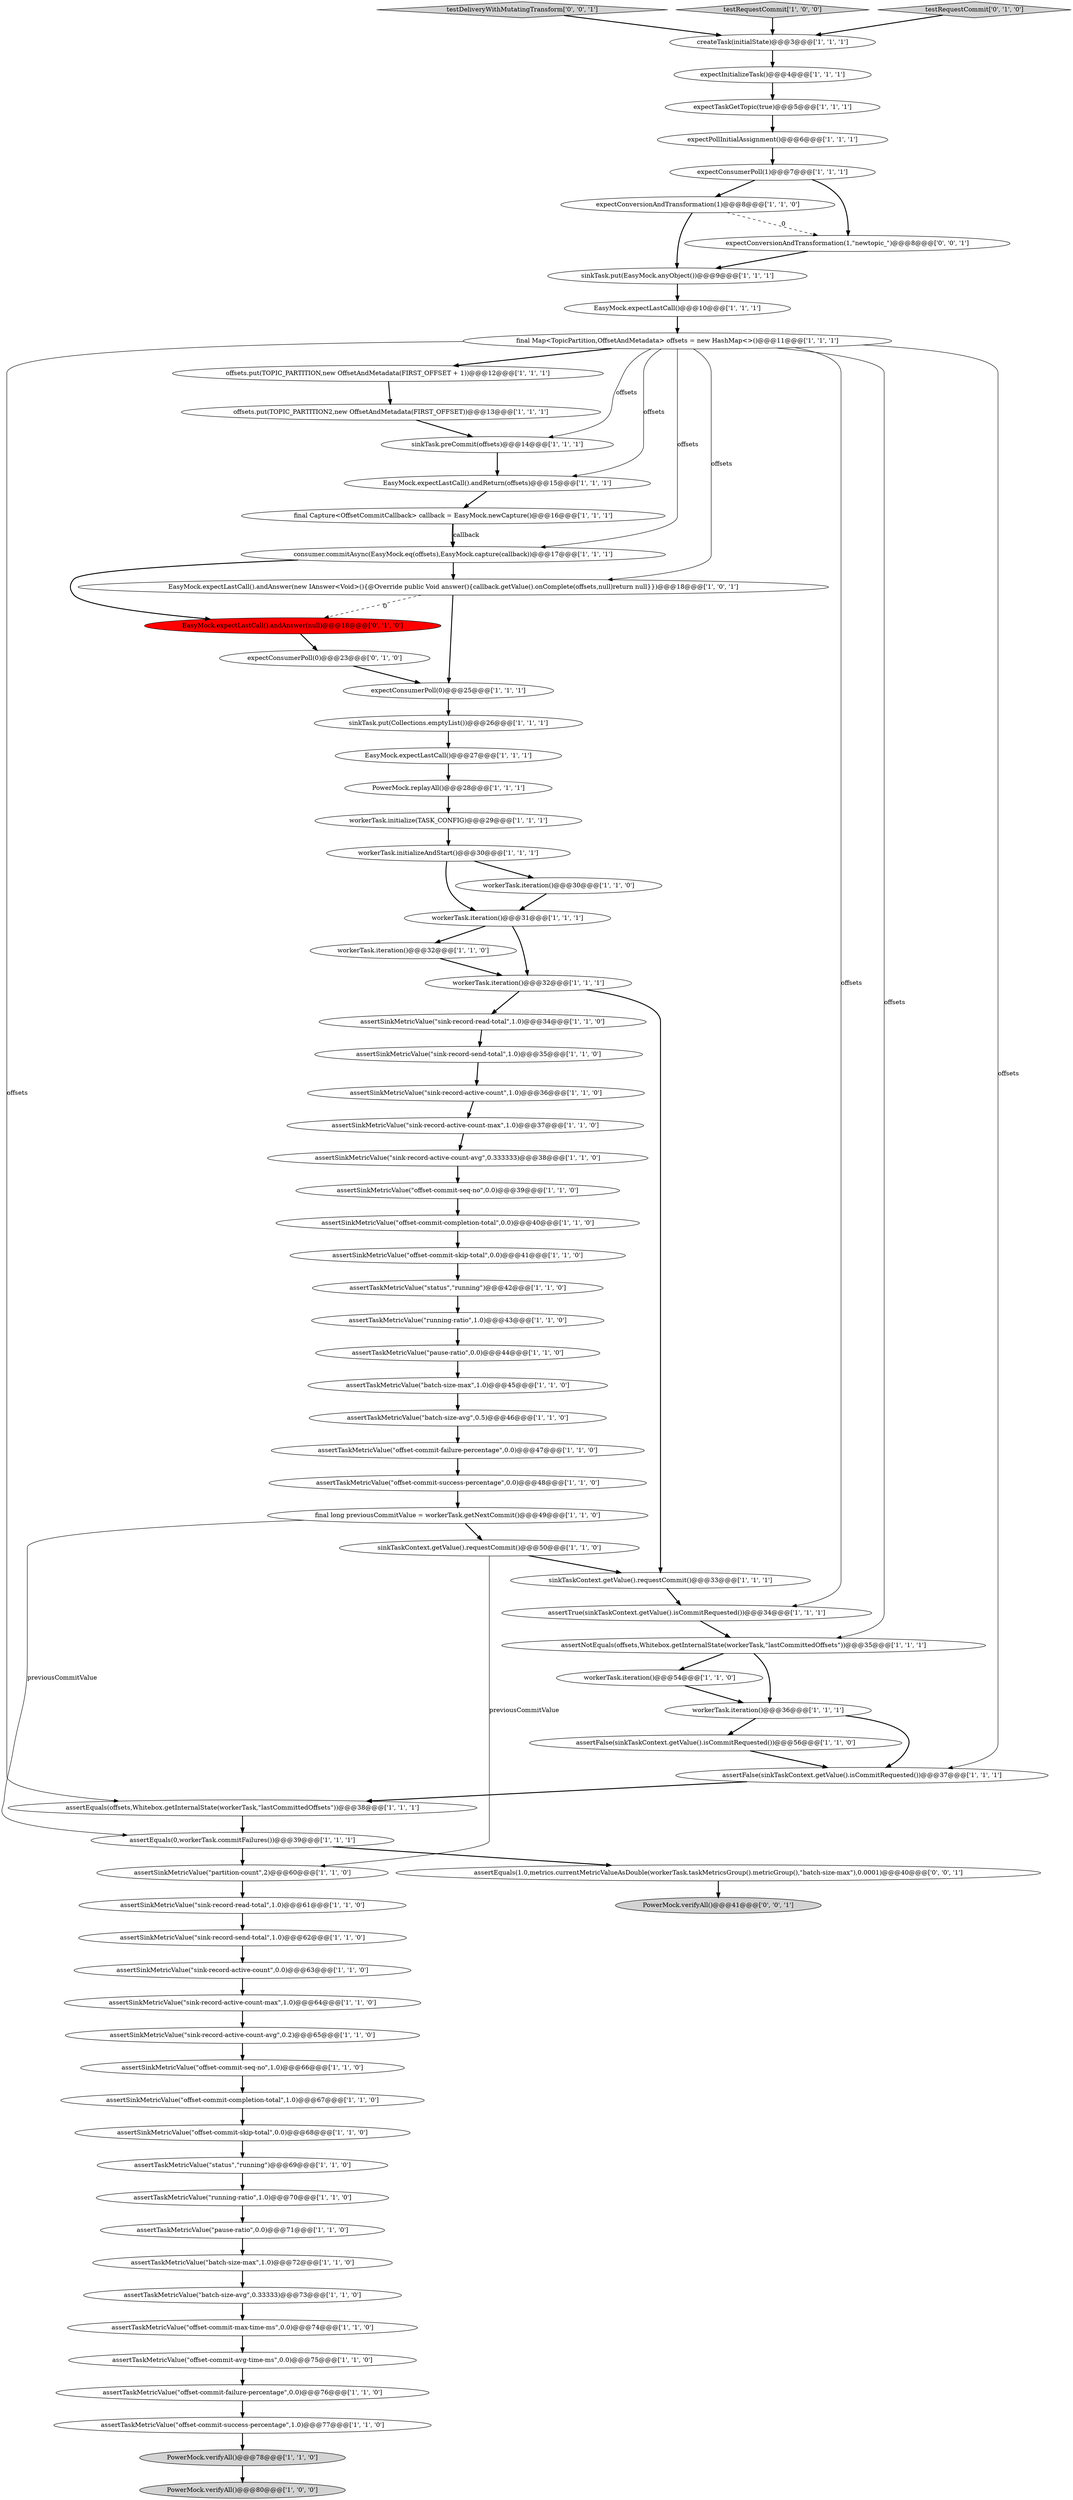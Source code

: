 digraph {
54 [style = filled, label = "assertTaskMetricValue(\"offset-commit-success-percentage\",0.0)@@@48@@@['1', '1', '0']", fillcolor = white, shape = ellipse image = "AAA0AAABBB1BBB"];
27 [style = filled, label = "expectConversionAndTransformation(1)@@@8@@@['1', '1', '0']", fillcolor = white, shape = ellipse image = "AAA0AAABBB1BBB"];
4 [style = filled, label = "assertSinkMetricValue(\"offset-commit-seq-no\",1.0)@@@66@@@['1', '1', '0']", fillcolor = white, shape = ellipse image = "AAA0AAABBB1BBB"];
35 [style = filled, label = "assertSinkMetricValue(\"sink-record-active-count-max\",1.0)@@@37@@@['1', '1', '0']", fillcolor = white, shape = ellipse image = "AAA0AAABBB1BBB"];
40 [style = filled, label = "assertTaskMetricValue(\"offset-commit-avg-time-ms\",0.0)@@@75@@@['1', '1', '0']", fillcolor = white, shape = ellipse image = "AAA0AAABBB1BBB"];
45 [style = filled, label = "assertTaskMetricValue(\"offset-commit-success-percentage\",1.0)@@@77@@@['1', '1', '0']", fillcolor = white, shape = ellipse image = "AAA0AAABBB1BBB"];
13 [style = filled, label = "PowerMock.verifyAll()@@@78@@@['1', '1', '0']", fillcolor = lightgray, shape = ellipse image = "AAA0AAABBB1BBB"];
29 [style = filled, label = "expectInitializeTask()@@@4@@@['1', '1', '1']", fillcolor = white, shape = ellipse image = "AAA0AAABBB1BBB"];
10 [style = filled, label = "final long previousCommitValue = workerTask.getNextCommit()@@@49@@@['1', '1', '0']", fillcolor = white, shape = ellipse image = "AAA0AAABBB1BBB"];
70 [style = filled, label = "assertTaskMetricValue(\"running-ratio\",1.0)@@@43@@@['1', '1', '0']", fillcolor = white, shape = ellipse image = "AAA0AAABBB1BBB"];
12 [style = filled, label = "assertSinkMetricValue(\"partition-count\",2)@@@60@@@['1', '1', '0']", fillcolor = white, shape = ellipse image = "AAA0AAABBB1BBB"];
30 [style = filled, label = "offsets.put(TOPIC_PARTITION2,new OffsetAndMetadata(FIRST_OFFSET))@@@13@@@['1', '1', '1']", fillcolor = white, shape = ellipse image = "AAA0AAABBB1BBB"];
39 [style = filled, label = "sinkTask.preCommit(offsets)@@@14@@@['1', '1', '1']", fillcolor = white, shape = ellipse image = "AAA0AAABBB1BBB"];
50 [style = filled, label = "assertTaskMetricValue(\"batch-size-avg\",0.5)@@@46@@@['1', '1', '0']", fillcolor = white, shape = ellipse image = "AAA0AAABBB1BBB"];
52 [style = filled, label = "assertEquals(offsets,Whitebox.getInternalState(workerTask,\"lastCommittedOffsets\"))@@@38@@@['1', '1', '1']", fillcolor = white, shape = ellipse image = "AAA0AAABBB1BBB"];
9 [style = filled, label = "assertSinkMetricValue(\"offset-commit-seq-no\",0.0)@@@39@@@['1', '1', '0']", fillcolor = white, shape = ellipse image = "AAA0AAABBB1BBB"];
25 [style = filled, label = "EasyMock.expectLastCall().andReturn(offsets)@@@15@@@['1', '1', '1']", fillcolor = white, shape = ellipse image = "AAA0AAABBB1BBB"];
79 [style = filled, label = "testDeliveryWithMutatingTransform['0', '0', '1']", fillcolor = lightgray, shape = diamond image = "AAA0AAABBB3BBB"];
60 [style = filled, label = "EasyMock.expectLastCall()@@@10@@@['1', '1', '1']", fillcolor = white, shape = ellipse image = "AAA0AAABBB1BBB"];
55 [style = filled, label = "EasyMock.expectLastCall().andAnswer(new IAnswer<Void>(){@Override public Void answer(){callback.getValue().onComplete(offsets,null)return null}})@@@18@@@['1', '0', '1']", fillcolor = white, shape = ellipse image = "AAA0AAABBB1BBB"];
68 [style = filled, label = "assertEquals(0,workerTask.commitFailures())@@@39@@@['1', '1', '1']", fillcolor = white, shape = ellipse image = "AAA0AAABBB1BBB"];
3 [style = filled, label = "createTask(initialState)@@@3@@@['1', '1', '1']", fillcolor = white, shape = ellipse image = "AAA0AAABBB1BBB"];
36 [style = filled, label = "assertSinkMetricValue(\"sink-record-send-total\",1.0)@@@62@@@['1', '1', '0']", fillcolor = white, shape = ellipse image = "AAA0AAABBB1BBB"];
21 [style = filled, label = "assertSinkMetricValue(\"sink-record-read-total\",1.0)@@@61@@@['1', '1', '0']", fillcolor = white, shape = ellipse image = "AAA0AAABBB1BBB"];
22 [style = filled, label = "assertSinkMetricValue(\"sink-record-read-total\",1.0)@@@34@@@['1', '1', '0']", fillcolor = white, shape = ellipse image = "AAA0AAABBB1BBB"];
16 [style = filled, label = "assertTaskMetricValue(\"batch-size-avg\",0.33333)@@@73@@@['1', '1', '0']", fillcolor = white, shape = ellipse image = "AAA0AAABBB1BBB"];
24 [style = filled, label = "sinkTask.put(Collections.emptyList())@@@26@@@['1', '1', '1']", fillcolor = white, shape = ellipse image = "AAA0AAABBB1BBB"];
31 [style = filled, label = "assertSinkMetricValue(\"sink-record-send-total\",1.0)@@@35@@@['1', '1', '0']", fillcolor = white, shape = ellipse image = "AAA0AAABBB1BBB"];
72 [style = filled, label = "assertTaskMetricValue(\"offset-commit-failure-percentage\",0.0)@@@47@@@['1', '1', '0']", fillcolor = white, shape = ellipse image = "AAA0AAABBB1BBB"];
62 [style = filled, label = "assertSinkMetricValue(\"offset-commit-skip-total\",0.0)@@@41@@@['1', '1', '0']", fillcolor = white, shape = ellipse image = "AAA0AAABBB1BBB"];
73 [style = filled, label = "expectConsumerPoll(0)@@@23@@@['0', '1', '0']", fillcolor = white, shape = ellipse image = "AAA0AAABBB2BBB"];
78 [style = filled, label = "expectConversionAndTransformation(1,\"newtopic_\")@@@8@@@['0', '0', '1']", fillcolor = white, shape = ellipse image = "AAA0AAABBB3BBB"];
1 [style = filled, label = "assertFalse(sinkTaskContext.getValue().isCommitRequested())@@@56@@@['1', '1', '0']", fillcolor = white, shape = ellipse image = "AAA0AAABBB1BBB"];
37 [style = filled, label = "assertTaskMetricValue(\"batch-size-max\",1.0)@@@72@@@['1', '1', '0']", fillcolor = white, shape = ellipse image = "AAA0AAABBB1BBB"];
14 [style = filled, label = "consumer.commitAsync(EasyMock.eq(offsets),EasyMock.capture(callback))@@@17@@@['1', '1', '1']", fillcolor = white, shape = ellipse image = "AAA0AAABBB1BBB"];
20 [style = filled, label = "workerTask.initializeAndStart()@@@30@@@['1', '1', '1']", fillcolor = white, shape = ellipse image = "AAA0AAABBB1BBB"];
7 [style = filled, label = "workerTask.iteration()@@@31@@@['1', '1', '1']", fillcolor = white, shape = ellipse image = "AAA0AAABBB1BBB"];
28 [style = filled, label = "testRequestCommit['1', '0', '0']", fillcolor = lightgray, shape = diamond image = "AAA0AAABBB1BBB"];
32 [style = filled, label = "assertTaskMetricValue(\"offset-commit-failure-percentage\",0.0)@@@76@@@['1', '1', '0']", fillcolor = white, shape = ellipse image = "AAA0AAABBB1BBB"];
44 [style = filled, label = "assertSinkMetricValue(\"offset-commit-skip-total\",0.0)@@@68@@@['1', '1', '0']", fillcolor = white, shape = ellipse image = "AAA0AAABBB1BBB"];
53 [style = filled, label = "assertTaskMetricValue(\"pause-ratio\",0.0)@@@44@@@['1', '1', '0']", fillcolor = white, shape = ellipse image = "AAA0AAABBB1BBB"];
75 [style = filled, label = "testRequestCommit['0', '1', '0']", fillcolor = lightgray, shape = diamond image = "AAA0AAABBB2BBB"];
56 [style = filled, label = "PowerMock.replayAll()@@@28@@@['1', '1', '1']", fillcolor = white, shape = ellipse image = "AAA0AAABBB1BBB"];
63 [style = filled, label = "PowerMock.verifyAll()@@@80@@@['1', '0', '0']", fillcolor = lightgray, shape = ellipse image = "AAA0AAABBB1BBB"];
23 [style = filled, label = "assertTaskMetricValue(\"status\",\"running\")@@@42@@@['1', '1', '0']", fillcolor = white, shape = ellipse image = "AAA0AAABBB1BBB"];
46 [style = filled, label = "offsets.put(TOPIC_PARTITION,new OffsetAndMetadata(FIRST_OFFSET + 1))@@@12@@@['1', '1', '1']", fillcolor = white, shape = ellipse image = "AAA0AAABBB1BBB"];
61 [style = filled, label = "assertSinkMetricValue(\"offset-commit-completion-total\",0.0)@@@40@@@['1', '1', '0']", fillcolor = white, shape = ellipse image = "AAA0AAABBB1BBB"];
33 [style = filled, label = "workerTask.iteration()@@@32@@@['1', '1', '0']", fillcolor = white, shape = ellipse image = "AAA0AAABBB1BBB"];
64 [style = filled, label = "expectPollInitialAssignment()@@@6@@@['1', '1', '1']", fillcolor = white, shape = ellipse image = "AAA0AAABBB1BBB"];
48 [style = filled, label = "assertSinkMetricValue(\"sink-record-active-count-avg\",0.2)@@@65@@@['1', '1', '0']", fillcolor = white, shape = ellipse image = "AAA0AAABBB1BBB"];
18 [style = filled, label = "assertTrue(sinkTaskContext.getValue().isCommitRequested())@@@34@@@['1', '1', '1']", fillcolor = white, shape = ellipse image = "AAA0AAABBB1BBB"];
58 [style = filled, label = "assertSinkMetricValue(\"sink-record-active-count-avg\",0.333333)@@@38@@@['1', '1', '0']", fillcolor = white, shape = ellipse image = "AAA0AAABBB1BBB"];
15 [style = filled, label = "sinkTaskContext.getValue().requestCommit()@@@33@@@['1', '1', '1']", fillcolor = white, shape = ellipse image = "AAA0AAABBB1BBB"];
0 [style = filled, label = "assertSinkMetricValue(\"sink-record-active-count-max\",1.0)@@@64@@@['1', '1', '0']", fillcolor = white, shape = ellipse image = "AAA0AAABBB1BBB"];
49 [style = filled, label = "workerTask.initialize(TASK_CONFIG)@@@29@@@['1', '1', '1']", fillcolor = white, shape = ellipse image = "AAA0AAABBB1BBB"];
74 [style = filled, label = "EasyMock.expectLastCall().andAnswer(null)@@@18@@@['0', '1', '0']", fillcolor = red, shape = ellipse image = "AAA1AAABBB2BBB"];
8 [style = filled, label = "workerTask.iteration()@@@32@@@['1', '1', '1']", fillcolor = white, shape = ellipse image = "AAA0AAABBB1BBB"];
57 [style = filled, label = "expectConsumerPoll(1)@@@7@@@['1', '1', '1']", fillcolor = white, shape = ellipse image = "AAA0AAABBB1BBB"];
77 [style = filled, label = "PowerMock.verifyAll()@@@41@@@['0', '0', '1']", fillcolor = lightgray, shape = ellipse image = "AAA0AAABBB3BBB"];
19 [style = filled, label = "assertTaskMetricValue(\"offset-commit-max-time-ms\",0.0)@@@74@@@['1', '1', '0']", fillcolor = white, shape = ellipse image = "AAA0AAABBB1BBB"];
26 [style = filled, label = "workerTask.iteration()@@@54@@@['1', '1', '0']", fillcolor = white, shape = ellipse image = "AAA0AAABBB1BBB"];
69 [style = filled, label = "EasyMock.expectLastCall()@@@27@@@['1', '1', '1']", fillcolor = white, shape = ellipse image = "AAA0AAABBB1BBB"];
6 [style = filled, label = "workerTask.iteration()@@@30@@@['1', '1', '0']", fillcolor = white, shape = ellipse image = "AAA0AAABBB1BBB"];
65 [style = filled, label = "assertNotEquals(offsets,Whitebox.getInternalState(workerTask,\"lastCommittedOffsets\"))@@@35@@@['1', '1', '1']", fillcolor = white, shape = ellipse image = "AAA0AAABBB1BBB"];
47 [style = filled, label = "sinkTask.put(EasyMock.anyObject())@@@9@@@['1', '1', '1']", fillcolor = white, shape = ellipse image = "AAA0AAABBB1BBB"];
2 [style = filled, label = "assertTaskMetricValue(\"status\",\"running\")@@@69@@@['1', '1', '0']", fillcolor = white, shape = ellipse image = "AAA0AAABBB1BBB"];
51 [style = filled, label = "final Map<TopicPartition,OffsetAndMetadata> offsets = new HashMap<>()@@@11@@@['1', '1', '1']", fillcolor = white, shape = ellipse image = "AAA0AAABBB1BBB"];
11 [style = filled, label = "workerTask.iteration()@@@36@@@['1', '1', '1']", fillcolor = white, shape = ellipse image = "AAA0AAABBB1BBB"];
5 [style = filled, label = "sinkTaskContext.getValue().requestCommit()@@@50@@@['1', '1', '0']", fillcolor = white, shape = ellipse image = "AAA0AAABBB1BBB"];
42 [style = filled, label = "assertSinkMetricValue(\"offset-commit-completion-total\",1.0)@@@67@@@['1', '1', '0']", fillcolor = white, shape = ellipse image = "AAA0AAABBB1BBB"];
76 [style = filled, label = "assertEquals(1.0,metrics.currentMetricValueAsDouble(workerTask.taskMetricsGroup().metricGroup(),\"batch-size-max\"),0.0001)@@@40@@@['0', '0', '1']", fillcolor = white, shape = ellipse image = "AAA0AAABBB3BBB"];
59 [style = filled, label = "assertTaskMetricValue(\"running-ratio\",1.0)@@@70@@@['1', '1', '0']", fillcolor = white, shape = ellipse image = "AAA0AAABBB1BBB"];
41 [style = filled, label = "assertTaskMetricValue(\"pause-ratio\",0.0)@@@71@@@['1', '1', '0']", fillcolor = white, shape = ellipse image = "AAA0AAABBB1BBB"];
34 [style = filled, label = "assertFalse(sinkTaskContext.getValue().isCommitRequested())@@@37@@@['1', '1', '1']", fillcolor = white, shape = ellipse image = "AAA0AAABBB1BBB"];
71 [style = filled, label = "expectTaskGetTopic(true)@@@5@@@['1', '1', '1']", fillcolor = white, shape = ellipse image = "AAA0AAABBB1BBB"];
66 [style = filled, label = "final Capture<OffsetCommitCallback> callback = EasyMock.newCapture()@@@16@@@['1', '1', '1']", fillcolor = white, shape = ellipse image = "AAA0AAABBB1BBB"];
43 [style = filled, label = "assertSinkMetricValue(\"sink-record-active-count\",1.0)@@@36@@@['1', '1', '0']", fillcolor = white, shape = ellipse image = "AAA0AAABBB1BBB"];
17 [style = filled, label = "assertTaskMetricValue(\"batch-size-max\",1.0)@@@45@@@['1', '1', '0']", fillcolor = white, shape = ellipse image = "AAA0AAABBB1BBB"];
67 [style = filled, label = "expectConsumerPoll(0)@@@25@@@['1', '1', '1']", fillcolor = white, shape = ellipse image = "AAA0AAABBB1BBB"];
38 [style = filled, label = "assertSinkMetricValue(\"sink-record-active-count\",0.0)@@@63@@@['1', '1', '0']", fillcolor = white, shape = ellipse image = "AAA0AAABBB1BBB"];
27->78 [style = dashed, label="0"];
51->39 [style = solid, label="offsets"];
48->4 [style = bold, label=""];
51->55 [style = solid, label="offsets"];
5->15 [style = bold, label=""];
70->53 [style = bold, label=""];
7->8 [style = bold, label=""];
58->9 [style = bold, label=""];
26->11 [style = bold, label=""];
51->18 [style = solid, label="offsets"];
52->68 [style = bold, label=""];
42->44 [style = bold, label=""];
21->36 [style = bold, label=""];
5->12 [style = solid, label="previousCommitValue"];
43->35 [style = bold, label=""];
57->78 [style = bold, label=""];
71->64 [style = bold, label=""];
2->59 [style = bold, label=""];
28->3 [style = bold, label=""];
62->23 [style = bold, label=""];
47->60 [style = bold, label=""];
13->63 [style = bold, label=""];
60->51 [style = bold, label=""];
44->2 [style = bold, label=""];
73->67 [style = bold, label=""];
68->76 [style = bold, label=""];
12->21 [style = bold, label=""];
34->52 [style = bold, label=""];
41->37 [style = bold, label=""];
51->52 [style = solid, label="offsets"];
68->12 [style = bold, label=""];
16->19 [style = bold, label=""];
51->14 [style = solid, label="offsets"];
29->71 [style = bold, label=""];
8->22 [style = bold, label=""];
7->33 [style = bold, label=""];
38->0 [style = bold, label=""];
66->14 [style = solid, label="callback"];
0->48 [style = bold, label=""];
23->70 [style = bold, label=""];
18->65 [style = bold, label=""];
39->25 [style = bold, label=""];
50->72 [style = bold, label=""];
20->7 [style = bold, label=""];
27->47 [style = bold, label=""];
6->7 [style = bold, label=""];
33->8 [style = bold, label=""];
64->57 [style = bold, label=""];
3->29 [style = bold, label=""];
37->16 [style = bold, label=""];
65->26 [style = bold, label=""];
8->15 [style = bold, label=""];
24->69 [style = bold, label=""];
79->3 [style = bold, label=""];
65->11 [style = bold, label=""];
69->56 [style = bold, label=""];
1->34 [style = bold, label=""];
17->50 [style = bold, label=""];
46->30 [style = bold, label=""];
75->3 [style = bold, label=""];
10->5 [style = bold, label=""];
51->34 [style = solid, label="offsets"];
35->58 [style = bold, label=""];
40->32 [style = bold, label=""];
51->65 [style = solid, label="offsets"];
31->43 [style = bold, label=""];
55->67 [style = bold, label=""];
54->10 [style = bold, label=""];
19->40 [style = bold, label=""];
49->20 [style = bold, label=""];
61->62 [style = bold, label=""];
32->45 [style = bold, label=""];
51->25 [style = solid, label="offsets"];
56->49 [style = bold, label=""];
11->1 [style = bold, label=""];
76->77 [style = bold, label=""];
74->73 [style = bold, label=""];
22->31 [style = bold, label=""];
4->42 [style = bold, label=""];
72->54 [style = bold, label=""];
45->13 [style = bold, label=""];
20->6 [style = bold, label=""];
15->18 [style = bold, label=""];
51->46 [style = bold, label=""];
9->61 [style = bold, label=""];
14->74 [style = bold, label=""];
78->47 [style = bold, label=""];
57->27 [style = bold, label=""];
11->34 [style = bold, label=""];
53->17 [style = bold, label=""];
30->39 [style = bold, label=""];
10->68 [style = solid, label="previousCommitValue"];
14->55 [style = bold, label=""];
67->24 [style = bold, label=""];
36->38 [style = bold, label=""];
66->14 [style = bold, label=""];
55->74 [style = dashed, label="0"];
59->41 [style = bold, label=""];
25->66 [style = bold, label=""];
}
